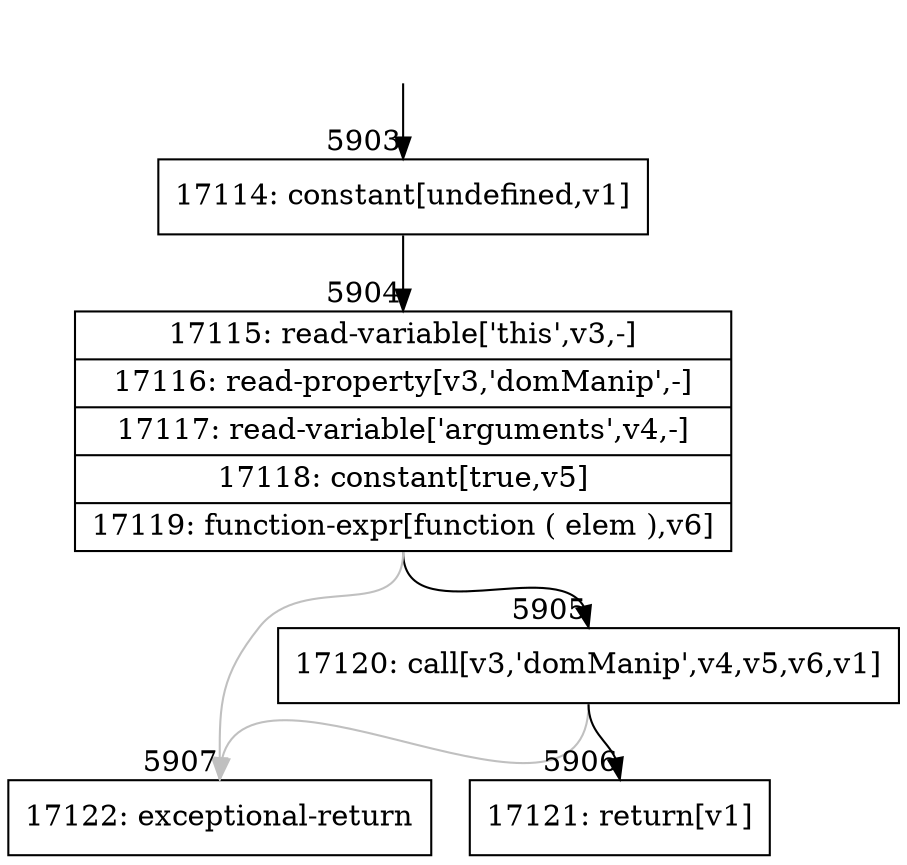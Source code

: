 digraph {
rankdir="TD"
BB_entry386[shape=none,label=""];
BB_entry386 -> BB5903 [tailport=s, headport=n, headlabel="    5903"]
BB5903 [shape=record label="{17114: constant[undefined,v1]}" ] 
BB5903 -> BB5904 [tailport=s, headport=n, headlabel="      5904"]
BB5904 [shape=record label="{17115: read-variable['this',v3,-]|17116: read-property[v3,'domManip',-]|17117: read-variable['arguments',v4,-]|17118: constant[true,v5]|17119: function-expr[function ( elem ),v6]}" ] 
BB5904 -> BB5905 [tailport=s, headport=n, headlabel="      5905"]
BB5904 -> BB5907 [tailport=s, headport=n, color=gray, headlabel="      5907"]
BB5905 [shape=record label="{17120: call[v3,'domManip',v4,v5,v6,v1]}" ] 
BB5905 -> BB5906 [tailport=s, headport=n, headlabel="      5906"]
BB5905 -> BB5907 [tailport=s, headport=n, color=gray]
BB5906 [shape=record label="{17121: return[v1]}" ] 
BB5907 [shape=record label="{17122: exceptional-return}" ] 
}
